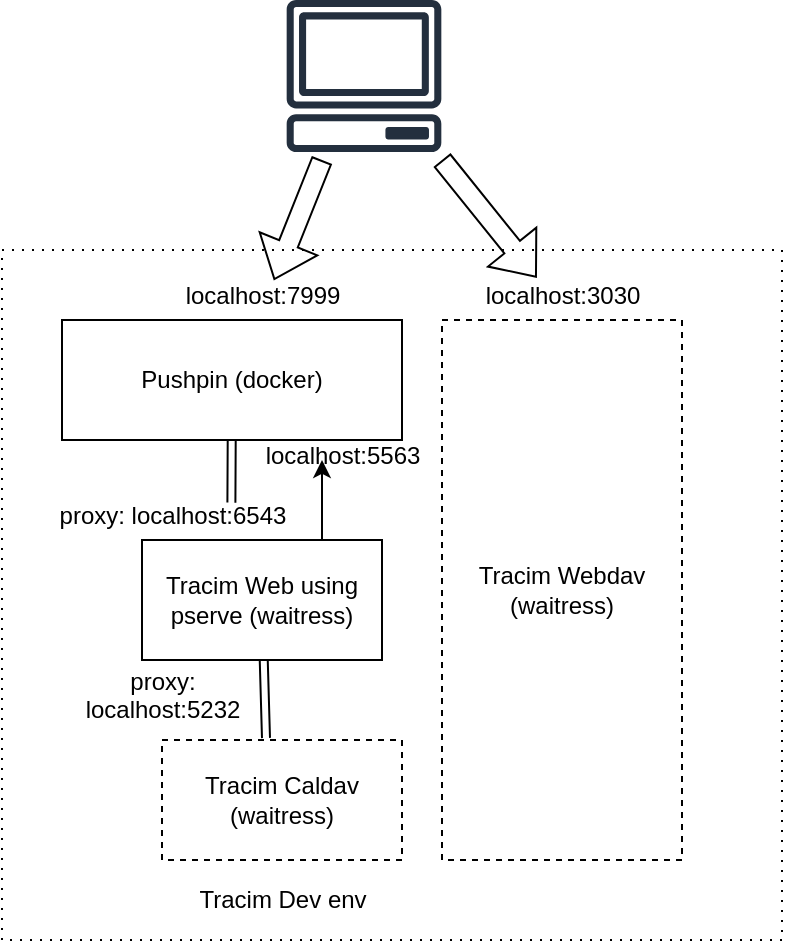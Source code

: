 <mxfile version="13.6.6" type="device"><diagram id="xH6pFKjqwNI9Z_Hh_LuT" name="Page-1"><mxGraphModel dx="981" dy="554" grid="1" gridSize="10" guides="1" tooltips="1" connect="1" arrows="1" fold="1" page="1" pageScale="1" pageWidth="827" pageHeight="1169" math="0" shadow="0"><root><mxCell id="0"/><mxCell id="1" parent="0"/><mxCell id="I6JZb9uef2PWFAipFPPI-32" value="" style="whiteSpace=wrap;html=1;dashed=1;dashPattern=1 4;" vertex="1" parent="1"><mxGeometry x="100" y="135" width="390" height="345" as="geometry"/></mxCell><mxCell id="I6JZb9uef2PWFAipFPPI-26" value="" style="edgeStyle=none;rounded=0;orthogonalLoop=1;jettySize=auto;html=1;shape=link;entryX=0.698;entryY=0.044;entryDx=0;entryDy=0;entryPerimeter=0;" edge="1" parent="1" source="I6JZb9uef2PWFAipFPPI-1" target="I6JZb9uef2PWFAipFPPI-10"><mxGeometry relative="1" as="geometry"/></mxCell><mxCell id="I6JZb9uef2PWFAipFPPI-1" value="Pushpin (docker)" style="whiteSpace=wrap;html=1;" vertex="1" parent="1"><mxGeometry x="130" y="170" width="170" height="60" as="geometry"/></mxCell><mxCell id="I6JZb9uef2PWFAipFPPI-14" style="edgeStyle=orthogonalEdgeStyle;rounded=0;orthogonalLoop=1;jettySize=auto;html=1;exitX=0.75;exitY=0;exitDx=0;exitDy=0;entryX=0.4;entryY=0.333;entryDx=0;entryDy=0;entryPerimeter=0;" edge="1" parent="1" source="I6JZb9uef2PWFAipFPPI-2" target="I6JZb9uef2PWFAipFPPI-13"><mxGeometry relative="1" as="geometry"/></mxCell><mxCell id="I6JZb9uef2PWFAipFPPI-28" value="" style="edgeStyle=none;shape=link;rounded=0;orthogonalLoop=1;jettySize=auto;html=1;" edge="1" parent="1" source="I6JZb9uef2PWFAipFPPI-2"><mxGeometry relative="1" as="geometry"><mxPoint x="232" y="379" as="targetPoint"/></mxGeometry></mxCell><mxCell id="I6JZb9uef2PWFAipFPPI-2" value="&lt;div&gt;Tracim Web using&lt;/div&gt;&lt;div&gt;pserve (waitress)&lt;br&gt;&lt;/div&gt;" style="whiteSpace=wrap;html=1;" vertex="1" parent="1"><mxGeometry x="170" y="280" width="120" height="60" as="geometry"/></mxCell><mxCell id="I6JZb9uef2PWFAipFPPI-3" value="Tracim Webdav (waitress)" style="whiteSpace=wrap;html=1;dashed=1;" vertex="1" parent="1"><mxGeometry x="320" y="170" width="120" height="270" as="geometry"/></mxCell><mxCell id="I6JZb9uef2PWFAipFPPI-4" value="&lt;div&gt;Tracim Caldav&lt;/div&gt;&lt;div&gt;(waitress)&lt;br&gt;&lt;/div&gt;" style="whiteSpace=wrap;html=1;dashed=1;" vertex="1" parent="1"><mxGeometry x="180" y="380" width="120" height="60" as="geometry"/></mxCell><mxCell id="I6JZb9uef2PWFAipFPPI-7" value="&lt;div&gt;localhost:7999&lt;/div&gt;&lt;div&gt;&lt;br&gt;&lt;/div&gt;" style="text;html=1;align=center;verticalAlign=middle;resizable=0;points=[];autosize=1;" vertex="1" parent="1"><mxGeometry x="180" y="150" width="100" height="30" as="geometry"/></mxCell><mxCell id="I6JZb9uef2PWFAipFPPI-9" value="&lt;div&gt;localhost:3030&lt;/div&gt;&lt;div&gt;&lt;br&gt;&lt;/div&gt;" style="text;html=1;align=center;verticalAlign=middle;resizable=0;points=[];autosize=1;" vertex="1" parent="1"><mxGeometry x="330" y="150" width="100" height="30" as="geometry"/></mxCell><mxCell id="I6JZb9uef2PWFAipFPPI-10" value="&lt;div&gt;proxy: localhost:6543&lt;/div&gt;&lt;div&gt;&lt;br&gt;&lt;/div&gt;" style="text;html=1;align=center;verticalAlign=middle;resizable=0;points=[];autosize=1;" vertex="1" parent="1"><mxGeometry x="110" y="260" width="150" height="30" as="geometry"/></mxCell><mxCell id="I6JZb9uef2PWFAipFPPI-13" value="&lt;div&gt;localhost:5563&lt;/div&gt;&lt;div&gt;&lt;br&gt;&lt;/div&gt;" style="text;html=1;align=center;verticalAlign=middle;resizable=0;points=[];autosize=1;" vertex="1" parent="1"><mxGeometry x="220" y="230" width="100" height="30" as="geometry"/></mxCell><mxCell id="I6JZb9uef2PWFAipFPPI-29" value="&lt;div&gt;proxy: &lt;br&gt;&lt;/div&gt;&lt;div&gt;localhost:5232&lt;/div&gt;&lt;div&gt;&lt;br&gt;&lt;/div&gt;" style="text;html=1;align=center;verticalAlign=middle;resizable=0;points=[];autosize=1;" vertex="1" parent="1"><mxGeometry x="130" y="340" width="100" height="50" as="geometry"/></mxCell><mxCell id="I6JZb9uef2PWFAipFPPI-34" value="" style="edgeStyle=none;shape=flexArrow;rounded=0;orthogonalLoop=1;jettySize=auto;html=1;" edge="1" parent="1" target="I6JZb9uef2PWFAipFPPI-7"><mxGeometry relative="1" as="geometry"><mxPoint x="260" y="90" as="sourcePoint"/></mxGeometry></mxCell><mxCell id="I6JZb9uef2PWFAipFPPI-35" value="" style="edgeStyle=none;shape=flexArrow;rounded=0;orthogonalLoop=1;jettySize=auto;html=1;entryX=0.373;entryY=-0.041;entryDx=0;entryDy=0;entryPerimeter=0;" edge="1" parent="1" target="I6JZb9uef2PWFAipFPPI-9"><mxGeometry relative="1" as="geometry"><mxPoint x="320" y="90" as="sourcePoint"/></mxGeometry></mxCell><mxCell id="I6JZb9uef2PWFAipFPPI-31" value="" style="outlineConnect=0;fontColor=#232F3E;gradientColor=none;fillColor=#232F3E;strokeColor=none;dashed=0;verticalLabelPosition=bottom;verticalAlign=top;align=center;html=1;fontSize=12;fontStyle=0;aspect=fixed;pointerEvents=1;shape=mxgraph.aws4.client;" vertex="1" parent="1"><mxGeometry x="242" y="10" width="78" height="76" as="geometry"/></mxCell><mxCell id="I6JZb9uef2PWFAipFPPI-33" value="Tracim Dev env" style="text;html=1;align=center;verticalAlign=middle;resizable=0;points=[];autosize=1;" vertex="1" parent="1"><mxGeometry x="185" y="450" width="110" height="20" as="geometry"/></mxCell></root></mxGraphModel></diagram></mxfile>

